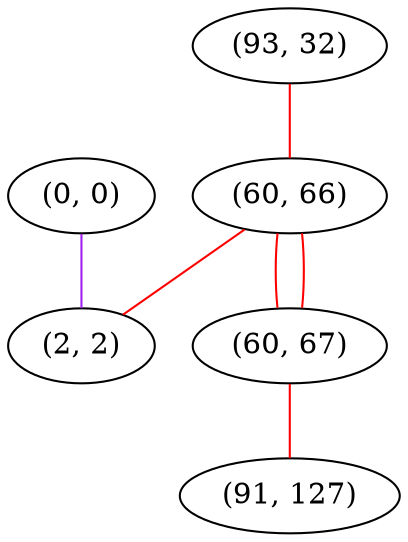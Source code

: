graph "" {
"(0, 0)";
"(93, 32)";
"(60, 66)";
"(60, 67)";
"(2, 2)";
"(91, 127)";
"(0, 0)" -- "(2, 2)"  [color=purple, key=0, weight=4];
"(93, 32)" -- "(60, 66)"  [color=red, key=0, weight=1];
"(60, 66)" -- "(60, 67)"  [color=red, key=0, weight=1];
"(60, 66)" -- "(60, 67)"  [color=red, key=1, weight=1];
"(60, 66)" -- "(2, 2)"  [color=red, key=0, weight=1];
"(60, 67)" -- "(91, 127)"  [color=red, key=0, weight=1];
}
